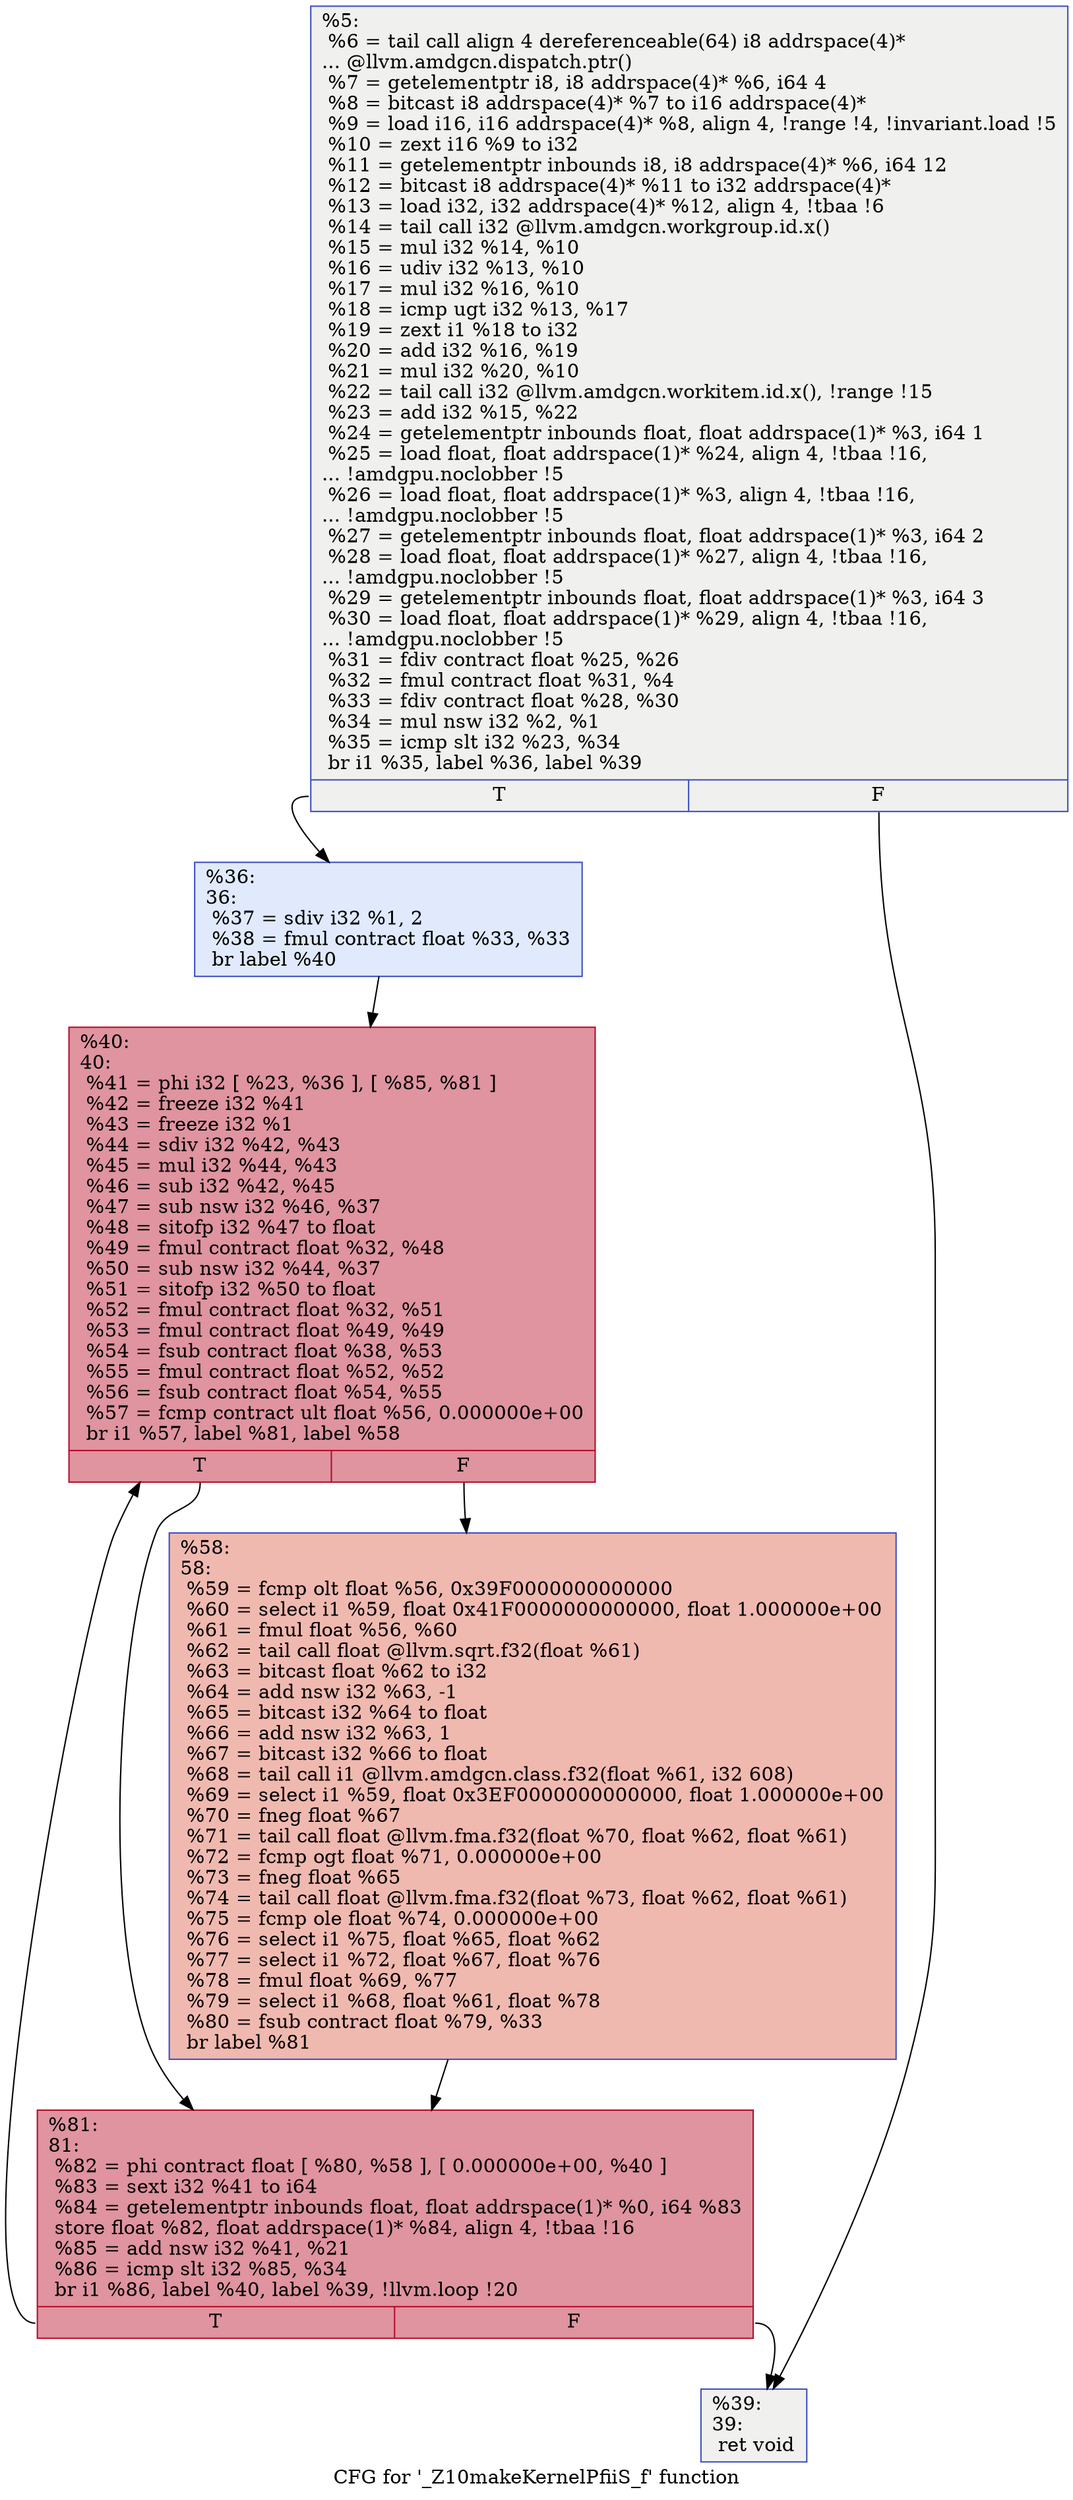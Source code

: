 digraph "CFG for '_Z10makeKernelPfiiS_f' function" {
	label="CFG for '_Z10makeKernelPfiiS_f' function";

	Node0x6212fd0 [shape=record,color="#3d50c3ff", style=filled, fillcolor="#dedcdb70",label="{%5:\l  %6 = tail call align 4 dereferenceable(64) i8 addrspace(4)*\l... @llvm.amdgcn.dispatch.ptr()\l  %7 = getelementptr i8, i8 addrspace(4)* %6, i64 4\l  %8 = bitcast i8 addrspace(4)* %7 to i16 addrspace(4)*\l  %9 = load i16, i16 addrspace(4)* %8, align 4, !range !4, !invariant.load !5\l  %10 = zext i16 %9 to i32\l  %11 = getelementptr inbounds i8, i8 addrspace(4)* %6, i64 12\l  %12 = bitcast i8 addrspace(4)* %11 to i32 addrspace(4)*\l  %13 = load i32, i32 addrspace(4)* %12, align 4, !tbaa !6\l  %14 = tail call i32 @llvm.amdgcn.workgroup.id.x()\l  %15 = mul i32 %14, %10\l  %16 = udiv i32 %13, %10\l  %17 = mul i32 %16, %10\l  %18 = icmp ugt i32 %13, %17\l  %19 = zext i1 %18 to i32\l  %20 = add i32 %16, %19\l  %21 = mul i32 %20, %10\l  %22 = tail call i32 @llvm.amdgcn.workitem.id.x(), !range !15\l  %23 = add i32 %15, %22\l  %24 = getelementptr inbounds float, float addrspace(1)* %3, i64 1\l  %25 = load float, float addrspace(1)* %24, align 4, !tbaa !16,\l... !amdgpu.noclobber !5\l  %26 = load float, float addrspace(1)* %3, align 4, !tbaa !16,\l... !amdgpu.noclobber !5\l  %27 = getelementptr inbounds float, float addrspace(1)* %3, i64 2\l  %28 = load float, float addrspace(1)* %27, align 4, !tbaa !16,\l... !amdgpu.noclobber !5\l  %29 = getelementptr inbounds float, float addrspace(1)* %3, i64 3\l  %30 = load float, float addrspace(1)* %29, align 4, !tbaa !16,\l... !amdgpu.noclobber !5\l  %31 = fdiv contract float %25, %26\l  %32 = fmul contract float %31, %4\l  %33 = fdiv contract float %28, %30\l  %34 = mul nsw i32 %2, %1\l  %35 = icmp slt i32 %23, %34\l  br i1 %35, label %36, label %39\l|{<s0>T|<s1>F}}"];
	Node0x6212fd0:s0 -> Node0x6214e00;
	Node0x6212fd0:s1 -> Node0x6216c10;
	Node0x6214e00 [shape=record,color="#3d50c3ff", style=filled, fillcolor="#b9d0f970",label="{%36:\l36:                                               \l  %37 = sdiv i32 %1, 2\l  %38 = fmul contract float %33, %33\l  br label %40\l}"];
	Node0x6214e00 -> Node0x6216e70;
	Node0x6216c10 [shape=record,color="#3d50c3ff", style=filled, fillcolor="#dedcdb70",label="{%39:\l39:                                               \l  ret void\l}"];
	Node0x6216e70 [shape=record,color="#b70d28ff", style=filled, fillcolor="#b70d2870",label="{%40:\l40:                                               \l  %41 = phi i32 [ %23, %36 ], [ %85, %81 ]\l  %42 = freeze i32 %41\l  %43 = freeze i32 %1\l  %44 = sdiv i32 %42, %43\l  %45 = mul i32 %44, %43\l  %46 = sub i32 %42, %45\l  %47 = sub nsw i32 %46, %37\l  %48 = sitofp i32 %47 to float\l  %49 = fmul contract float %32, %48\l  %50 = sub nsw i32 %44, %37\l  %51 = sitofp i32 %50 to float\l  %52 = fmul contract float %32, %51\l  %53 = fmul contract float %49, %49\l  %54 = fsub contract float %38, %53\l  %55 = fmul contract float %52, %52\l  %56 = fsub contract float %54, %55\l  %57 = fcmp contract ult float %56, 0.000000e+00\l  br i1 %57, label %81, label %58\l|{<s0>T|<s1>F}}"];
	Node0x6216e70:s0 -> Node0x6216f80;
	Node0x6216e70:s1 -> Node0x6218350;
	Node0x6218350 [shape=record,color="#3d50c3ff", style=filled, fillcolor="#de614d70",label="{%58:\l58:                                               \l  %59 = fcmp olt float %56, 0x39F0000000000000\l  %60 = select i1 %59, float 0x41F0000000000000, float 1.000000e+00\l  %61 = fmul float %56, %60\l  %62 = tail call float @llvm.sqrt.f32(float %61)\l  %63 = bitcast float %62 to i32\l  %64 = add nsw i32 %63, -1\l  %65 = bitcast i32 %64 to float\l  %66 = add nsw i32 %63, 1\l  %67 = bitcast i32 %66 to float\l  %68 = tail call i1 @llvm.amdgcn.class.f32(float %61, i32 608)\l  %69 = select i1 %59, float 0x3EF0000000000000, float 1.000000e+00\l  %70 = fneg float %67\l  %71 = tail call float @llvm.fma.f32(float %70, float %62, float %61)\l  %72 = fcmp ogt float %71, 0.000000e+00\l  %73 = fneg float %65\l  %74 = tail call float @llvm.fma.f32(float %73, float %62, float %61)\l  %75 = fcmp ole float %74, 0.000000e+00\l  %76 = select i1 %75, float %65, float %62\l  %77 = select i1 %72, float %67, float %76\l  %78 = fmul float %69, %77\l  %79 = select i1 %68, float %61, float %78\l  %80 = fsub contract float %79, %33\l  br label %81\l}"];
	Node0x6218350 -> Node0x6216f80;
	Node0x6216f80 [shape=record,color="#b70d28ff", style=filled, fillcolor="#b70d2870",label="{%81:\l81:                                               \l  %82 = phi contract float [ %80, %58 ], [ 0.000000e+00, %40 ]\l  %83 = sext i32 %41 to i64\l  %84 = getelementptr inbounds float, float addrspace(1)* %0, i64 %83\l  store float %82, float addrspace(1)* %84, align 4, !tbaa !16\l  %85 = add nsw i32 %41, %21\l  %86 = icmp slt i32 %85, %34\l  br i1 %86, label %40, label %39, !llvm.loop !20\l|{<s0>T|<s1>F}}"];
	Node0x6216f80:s0 -> Node0x6216e70;
	Node0x6216f80:s1 -> Node0x6216c10;
}
